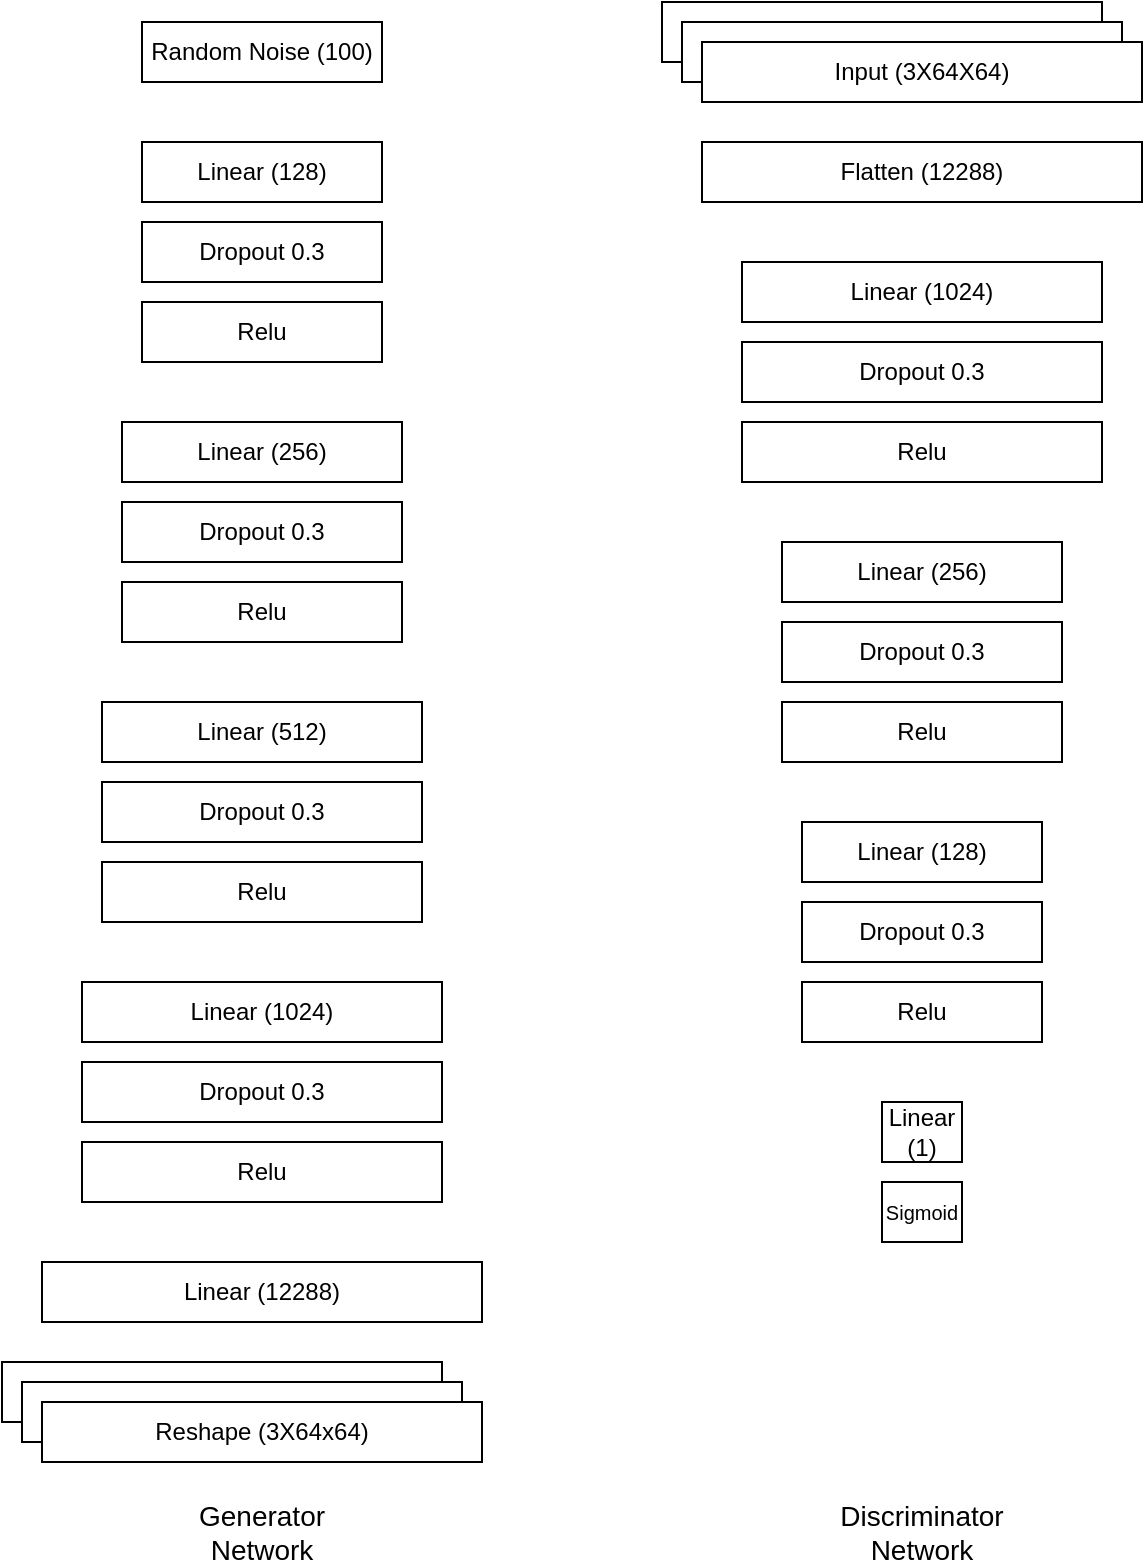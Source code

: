 <mxfile version="20.4.0" type="device"><diagram id="o2eFM8EqqKcgBiCF8aeY" name="Page-1"><mxGraphModel dx="1360" dy="745" grid="1" gridSize="10" guides="1" tooltips="1" connect="1" arrows="1" fold="1" page="1" pageScale="1" pageWidth="850" pageHeight="1100" math="0" shadow="0"><root><mxCell id="0"/><mxCell id="1" parent="0"/><mxCell id="mhBMc7qyjaAgc3NNz6os-1" value="Random Noise (100)" style="rounded=0;whiteSpace=wrap;html=1;" vertex="1" parent="1"><mxGeometry x="160" y="90" width="120" height="30" as="geometry"/></mxCell><mxCell id="mhBMc7qyjaAgc3NNz6os-2" value="Linear (128)&lt;span style=&quot;color: rgba(0, 0, 0, 0); font-family: monospace; font-size: 0px; text-align: start;&quot;&gt;%3CmxGraphModel%3E%3Croot%3E%3CmxCell%20id%3D%220%22%2F%3E%3CmxCell%20id%3D%221%22%20parent%3D%220%22%2F%3E%3CmxCell%20id%3D%222%22%20value%3D%22Random%20Noise%20(100)%22%20style%3D%22rounded%3D0%3BwhiteSpace%3Dwrap%3Bhtml%3D1%3B%22%20vertex%3D%221%22%20parent%3D%221%22%3E%3CmxGeometry%20x%3D%22160%22%20y%3D%2280%22%20width%3D%22120%22%20height%3D%2240%22%20as%3D%22geometry%22%2F%3E%3C%2FmxCell%3E%3C%2Froot%3E%3C%2FmxGraphModel%3E&lt;/span&gt;" style="rounded=0;whiteSpace=wrap;html=1;" vertex="1" parent="1"><mxGeometry x="160" y="150" width="120" height="30" as="geometry"/></mxCell><mxCell id="mhBMc7qyjaAgc3NNz6os-3" value="Dropout 0.3" style="rounded=0;whiteSpace=wrap;html=1;" vertex="1" parent="1"><mxGeometry x="160" y="190" width="120" height="30" as="geometry"/></mxCell><mxCell id="mhBMc7qyjaAgc3NNz6os-4" value="Relu" style="rounded=0;whiteSpace=wrap;html=1;" vertex="1" parent="1"><mxGeometry x="160" y="230" width="120" height="30" as="geometry"/></mxCell><mxCell id="mhBMc7qyjaAgc3NNz6os-5" value="Linear (256)&lt;span style=&quot;color: rgba(0, 0, 0, 0); font-family: monospace; font-size: 0px; text-align: start;&quot;&gt;%3CmxGraphModel%3E%3Croot%3E%3CmxCell%20id%3D%220%22%2F%3E%3CmxCell%20id%3D%221%22%20parent%3D%220%22%2F%3E%3CmxCell%20id%3D%222%22%20value%3D%22Random%20Noise%20(100)%22%20style%3D%22rounded%3D0%3BwhiteSpace%3Dwrap%3Bhtml%3D1%3B%22%20vertex%3D%221%22%20parent%3D%221%22%3E%3CmxGeometry%20x%3D%22160%22%20y%3D%2280%22%20width%3D%22120%22%20height%3D%2240%22%20as%3D%22geometry%22%2F%3E%3C%2FmxCell%3E%3C%2Froot%3E%3C%2FmxGraphModel%3E&lt;/span&gt;" style="rounded=0;whiteSpace=wrap;html=1;" vertex="1" parent="1"><mxGeometry x="150" y="290" width="140" height="30" as="geometry"/></mxCell><mxCell id="mhBMc7qyjaAgc3NNz6os-6" value="Dropout 0.3" style="rounded=0;whiteSpace=wrap;html=1;" vertex="1" parent="1"><mxGeometry x="150" y="330" width="140" height="30" as="geometry"/></mxCell><mxCell id="mhBMc7qyjaAgc3NNz6os-7" value="Relu" style="rounded=0;whiteSpace=wrap;html=1;" vertex="1" parent="1"><mxGeometry x="150" y="370" width="140" height="30" as="geometry"/></mxCell><mxCell id="mhBMc7qyjaAgc3NNz6os-8" value="Linear (512)&lt;span style=&quot;color: rgba(0, 0, 0, 0); font-family: monospace; font-size: 0px; text-align: start;&quot;&gt;%3CmxGraphModel%3E%3Croot%3E%3CmxCell%20id%3D%220%22%2F%3E%3CmxCell%20id%3D%221%22%20parent%3D%220%22%2F%3E%3CmxCell%20id%3D%222%22%20value%3D%22Random%20Noise%20(100)%22%20style%3D%22rounded%3D0%3BwhiteSpace%3Dwrap%3Bhtml%3D1%3B%22%20vertex%3D%221%22%20parent%3D%221%22%3E%3CmxGeometry%20x%3D%22160%22%20y%3D%2280%22%20width%3D%22120%22%20height%3D%2240%22%20as%3D%22geometry%22%2F%3E%3C%2FmxCell%3E%3C%2Froot%3E%3C%2FmxGraphModel%3E&lt;/span&gt;" style="rounded=0;whiteSpace=wrap;html=1;" vertex="1" parent="1"><mxGeometry x="140" y="430" width="160" height="30" as="geometry"/></mxCell><mxCell id="mhBMc7qyjaAgc3NNz6os-9" value="Dropout 0.3" style="rounded=0;whiteSpace=wrap;html=1;" vertex="1" parent="1"><mxGeometry x="140" y="470" width="160" height="30" as="geometry"/></mxCell><mxCell id="mhBMc7qyjaAgc3NNz6os-10" value="Relu" style="rounded=0;whiteSpace=wrap;html=1;" vertex="1" parent="1"><mxGeometry x="140" y="510" width="160" height="30" as="geometry"/></mxCell><mxCell id="mhBMc7qyjaAgc3NNz6os-11" value="Linear (1024)&lt;span style=&quot;color: rgba(0, 0, 0, 0); font-family: monospace; font-size: 0px; text-align: start;&quot;&gt;%3CmxGraphModel%3E%3Croot%3E%3CmxCell%20id%3D%220%22%2F%3E%3CmxCell%20id%3D%221%22%20parent%3D%220%22%2F%3E%3CmxCell%20id%3D%222%22%20value%3D%22Random%20Noise%20(100)%22%20style%3D%22rounded%3D0%3BwhiteSpace%3Dwrap%3Bhtml%3D1%3B%22%20vertex%3D%221%22%20parent%3D%221%22%3E%3CmxGeometry%20x%3D%22160%22%20y%3D%2280%22%20width%3D%22120%22%20height%3D%2240%22%20as%3D%22geometry%22%2F%3E%3C%2FmxCell%3E%3C%2Froot%3E%3C%2FmxGraphModel%3E&lt;/span&gt;" style="rounded=0;whiteSpace=wrap;html=1;" vertex="1" parent="1"><mxGeometry x="130" y="570" width="180" height="30" as="geometry"/></mxCell><mxCell id="mhBMc7qyjaAgc3NNz6os-12" value="Dropout 0.3" style="rounded=0;whiteSpace=wrap;html=1;" vertex="1" parent="1"><mxGeometry x="130" y="610" width="180" height="30" as="geometry"/></mxCell><mxCell id="mhBMc7qyjaAgc3NNz6os-13" value="Relu" style="rounded=0;whiteSpace=wrap;html=1;" vertex="1" parent="1"><mxGeometry x="130" y="650" width="180" height="30" as="geometry"/></mxCell><mxCell id="mhBMc7qyjaAgc3NNz6os-14" value="Linear (12288)&lt;span style=&quot;color: rgba(0, 0, 0, 0); font-family: monospace; font-size: 0px; text-align: start;&quot;&gt;%3CmxGraphModel%3E%3Croot%3E%3CmxCell%20id%3D%220%22%2F%3E%3CmxCell%20id%3D%221%22%20parent%3D%220%22%2F%3E%3CmxCell%20id%3D%222%22%20value%3D%22Random%20Noise%20(100)%22%20style%3D%22rounded%3D0%3BwhiteSpace%3Dwrap%3Bhtml%3D1%3B%22%20vertex%3D%221%22%20parent%3D%221%22%3E%3CmxGeometry%20x%3D%22160%22%20y%3D%2280%22%20width%3D%22120%22%20height%3D%2240%22%20as%3D%22geometry%22%2F%3E%3C%2FmxCell%3E%3C%2Froot%3E%3C%2FmxGraphModel%3E&lt;/span&gt;" style="rounded=0;whiteSpace=wrap;html=1;" vertex="1" parent="1"><mxGeometry x="110" y="710" width="220" height="30" as="geometry"/></mxCell><mxCell id="mhBMc7qyjaAgc3NNz6os-30" value="Flatten (12288)&lt;span style=&quot;color: rgba(0, 0, 0, 0); font-family: monospace; font-size: 0px; text-align: start;&quot;&gt;%3CmxGraphModel%3E%3Croot%3E%3CmxCell%20id%3D%220%22%2F%3E%3CmxCell%20id%3D%221%22%20parent%3D%220%22%2F%3E%3CmxCell%20id%3D%222%22%20value%3D%22Random%20Noise%20(100)%22%20style%3D%22rounded%3D0%3BwhiteSpace%3Dwrap%3Bhtml%3D1%3B%22%20vertex%3D%221%22%20parent%3D%221%22%3E%3CmxGeometry%20x%3D%22160%22%20y%3D%2280%22%20width%3D%22120%22%20height%3D%2240%22%20as%3D%22geometry%22%2F%3E%3C%2FmxCell%3E%3C%2Froot%3E%3C%2FmxGraphModel%3E&lt;/span&gt;" style="rounded=0;whiteSpace=wrap;html=1;" vertex="1" parent="1"><mxGeometry x="440" y="150" width="220" height="30" as="geometry"/></mxCell><mxCell id="mhBMc7qyjaAgc3NNz6os-31" value="Linear (1024)&lt;span style=&quot;color: rgba(0, 0, 0, 0); font-family: monospace; font-size: 0px; text-align: start;&quot;&gt;%3CmxGraphModel%3E%3Croot%3E%3CmxCell%20id%3D%220%22%2F%3E%3CmxCell%20id%3D%221%22%20parent%3D%220%22%2F%3E%3CmxCell%20id%3D%222%22%20value%3D%22Random%20Noise%20(100)%22%20style%3D%22rounded%3D0%3BwhiteSpace%3Dwrap%3Bhtml%3D1%3B%22%20vertex%3D%221%22%20parent%3D%221%22%3E%3CmxGeometry%20x%3D%22160%22%20y%3D%2280%22%20width%3D%22120%22%20height%3D%2240%22%20as%3D%22geometry%22%2F%3E%3C%2FmxCell%3E%3C%2Froot%3E%3C%2FmxGraphModel%3E&lt;/span&gt;" style="rounded=0;whiteSpace=wrap;html=1;" vertex="1" parent="1"><mxGeometry x="460" y="210" width="180" height="30" as="geometry"/></mxCell><mxCell id="mhBMc7qyjaAgc3NNz6os-32" value="Dropout 0.3" style="rounded=0;whiteSpace=wrap;html=1;" vertex="1" parent="1"><mxGeometry x="460" y="250" width="180" height="30" as="geometry"/></mxCell><mxCell id="mhBMc7qyjaAgc3NNz6os-33" value="Relu" style="rounded=0;whiteSpace=wrap;html=1;" vertex="1" parent="1"><mxGeometry x="460" y="290" width="180" height="30" as="geometry"/></mxCell><mxCell id="mhBMc7qyjaAgc3NNz6os-34" value="Linear (256)&lt;span style=&quot;color: rgba(0, 0, 0, 0); font-family: monospace; font-size: 0px; text-align: start;&quot;&gt;%3CmxGraphModel%3E%3Croot%3E%3CmxCell%20id%3D%220%22%2F%3E%3CmxCell%20id%3D%221%22%20parent%3D%220%22%2F%3E%3CmxCell%20id%3D%222%22%20value%3D%22Random%20Noise%20(100)%22%20style%3D%22rounded%3D0%3BwhiteSpace%3Dwrap%3Bhtml%3D1%3B%22%20vertex%3D%221%22%20parent%3D%221%22%3E%3CmxGeometry%20x%3D%22160%22%20y%3D%2280%22%20width%3D%22120%22%20height%3D%2240%22%20as%3D%22geometry%22%2F%3E%3C%2FmxCell%3E%3C%2Froot%3E%3C%2FmxGraphModel%3E&lt;/span&gt;" style="rounded=0;whiteSpace=wrap;html=1;" vertex="1" parent="1"><mxGeometry x="480" y="350" width="140" height="30" as="geometry"/></mxCell><mxCell id="mhBMc7qyjaAgc3NNz6os-35" value="Dropout 0.3" style="rounded=0;whiteSpace=wrap;html=1;" vertex="1" parent="1"><mxGeometry x="480" y="390" width="140" height="30" as="geometry"/></mxCell><mxCell id="mhBMc7qyjaAgc3NNz6os-36" value="Relu" style="rounded=0;whiteSpace=wrap;html=1;" vertex="1" parent="1"><mxGeometry x="480" y="430" width="140" height="30" as="geometry"/></mxCell><mxCell id="mhBMc7qyjaAgc3NNz6os-37" value="Linear (128)&lt;span style=&quot;color: rgba(0, 0, 0, 0); font-family: monospace; font-size: 0px; text-align: start;&quot;&gt;%3CmxGraphModel%3E%3Croot%3E%3CmxCell%20id%3D%220%22%2F%3E%3CmxCell%20id%3D%221%22%20parent%3D%220%22%2F%3E%3CmxCell%20id%3D%222%22%20value%3D%22Random%20Noise%20(100)%22%20style%3D%22rounded%3D0%3BwhiteSpace%3Dwrap%3Bhtml%3D1%3B%22%20vertex%3D%221%22%20parent%3D%221%22%3E%3CmxGeometry%20x%3D%22160%22%20y%3D%2280%22%20width%3D%22120%22%20height%3D%2240%22%20as%3D%22geometry%22%2F%3E%3C%2FmxCell%3E%3C%2Froot%3E%3C%2FmxGraphModel%3E&lt;/span&gt;" style="rounded=0;whiteSpace=wrap;html=1;" vertex="1" parent="1"><mxGeometry x="490" y="490" width="120" height="30" as="geometry"/></mxCell><mxCell id="mhBMc7qyjaAgc3NNz6os-38" value="Dropout 0.3" style="rounded=0;whiteSpace=wrap;html=1;" vertex="1" parent="1"><mxGeometry x="490" y="530" width="120" height="30" as="geometry"/></mxCell><mxCell id="mhBMc7qyjaAgc3NNz6os-39" value="Relu" style="rounded=0;whiteSpace=wrap;html=1;" vertex="1" parent="1"><mxGeometry x="490" y="570" width="120" height="30" as="geometry"/></mxCell><mxCell id="mhBMc7qyjaAgc3NNz6os-40" value="Linear (1)&lt;span style=&quot;color: rgba(0, 0, 0, 0); font-family: monospace; font-size: 0px; text-align: start;&quot;&gt;%3CmxGraphModel%3E%3Croot%3E%3CmxCell%20id%3D%220%22%2F%3E%3CmxCell%20id%3D%221%22%20parent%3D%220%22%2F%3E%3CmxCell%20id%3D%222%22%20value%3D%22Random%20Noise%20(100)%22%20style%3D%22rounded%3D0%3BwhiteSpace%3Dwrap%3Bhtml%3D1%3B%22%20vertex%3D%221%22%20parent%3D%221%22%3E%3CmxGeometry%20x%3D%22160%22%20y%3D%2280%22%20width%3D%22120%22%20height%3D%2240%22%20as%3D%22geometry%22%2F%3E%3C%2FmxCell%3E%3C%2Froot%3E%3C%2FmxGraphModel%3E&lt;/span&gt;" style="rounded=0;whiteSpace=wrap;html=1;" vertex="1" parent="1"><mxGeometry x="530" y="630" width="40" height="30" as="geometry"/></mxCell><mxCell id="mhBMc7qyjaAgc3NNz6os-42" value="&lt;font style=&quot;font-size: 10px;&quot;&gt;Sigmoid&lt;/font&gt;" style="rounded=0;whiteSpace=wrap;html=1;" vertex="1" parent="1"><mxGeometry x="530" y="670" width="40" height="30" as="geometry"/></mxCell><mxCell id="mhBMc7qyjaAgc3NNz6os-43" value="&lt;font style=&quot;font-size: 14px;&quot;&gt;Generator&lt;br&gt;Network&lt;br&gt;&lt;/font&gt;" style="text;html=1;strokeColor=none;fillColor=none;align=center;verticalAlign=middle;whiteSpace=wrap;rounded=0;fontSize=10;" vertex="1" parent="1"><mxGeometry x="190" y="830" width="60" height="30" as="geometry"/></mxCell><mxCell id="mhBMc7qyjaAgc3NNz6os-44" value="&lt;font style=&quot;font-size: 14px;&quot;&gt;Discriminator&lt;br&gt;Network&lt;br&gt;&lt;/font&gt;" style="text;html=1;strokeColor=none;fillColor=none;align=center;verticalAlign=middle;whiteSpace=wrap;rounded=0;fontSize=10;" vertex="1" parent="1"><mxGeometry x="520" y="830" width="60" height="30" as="geometry"/></mxCell><mxCell id="mhBMc7qyjaAgc3NNz6os-45" value="Reshape (3X64x64)" style="rounded=0;whiteSpace=wrap;html=1;" vertex="1" parent="1"><mxGeometry x="90" y="760" width="220" height="30" as="geometry"/></mxCell><mxCell id="mhBMc7qyjaAgc3NNz6os-46" value="Input (3X64X64)" style="rounded=0;whiteSpace=wrap;html=1;" vertex="1" parent="1"><mxGeometry x="420" y="80" width="220" height="30" as="geometry"/></mxCell><mxCell id="mhBMc7qyjaAgc3NNz6os-47" value="Input (3X64X64)" style="rounded=0;whiteSpace=wrap;html=1;" vertex="1" parent="1"><mxGeometry x="430" y="90" width="220" height="30" as="geometry"/></mxCell><mxCell id="mhBMc7qyjaAgc3NNz6os-48" value="Input (3X64X64)" style="rounded=0;whiteSpace=wrap;html=1;" vertex="1" parent="1"><mxGeometry x="440" y="100" width="220" height="30" as="geometry"/></mxCell><mxCell id="mhBMc7qyjaAgc3NNz6os-49" value="Reshape (3X64x64)" style="rounded=0;whiteSpace=wrap;html=1;" vertex="1" parent="1"><mxGeometry x="100" y="770" width="220" height="30" as="geometry"/></mxCell><mxCell id="mhBMc7qyjaAgc3NNz6os-50" value="Reshape (3X64x64)" style="rounded=0;whiteSpace=wrap;html=1;" vertex="1" parent="1"><mxGeometry x="110" y="780" width="220" height="30" as="geometry"/></mxCell></root></mxGraphModel></diagram></mxfile>
